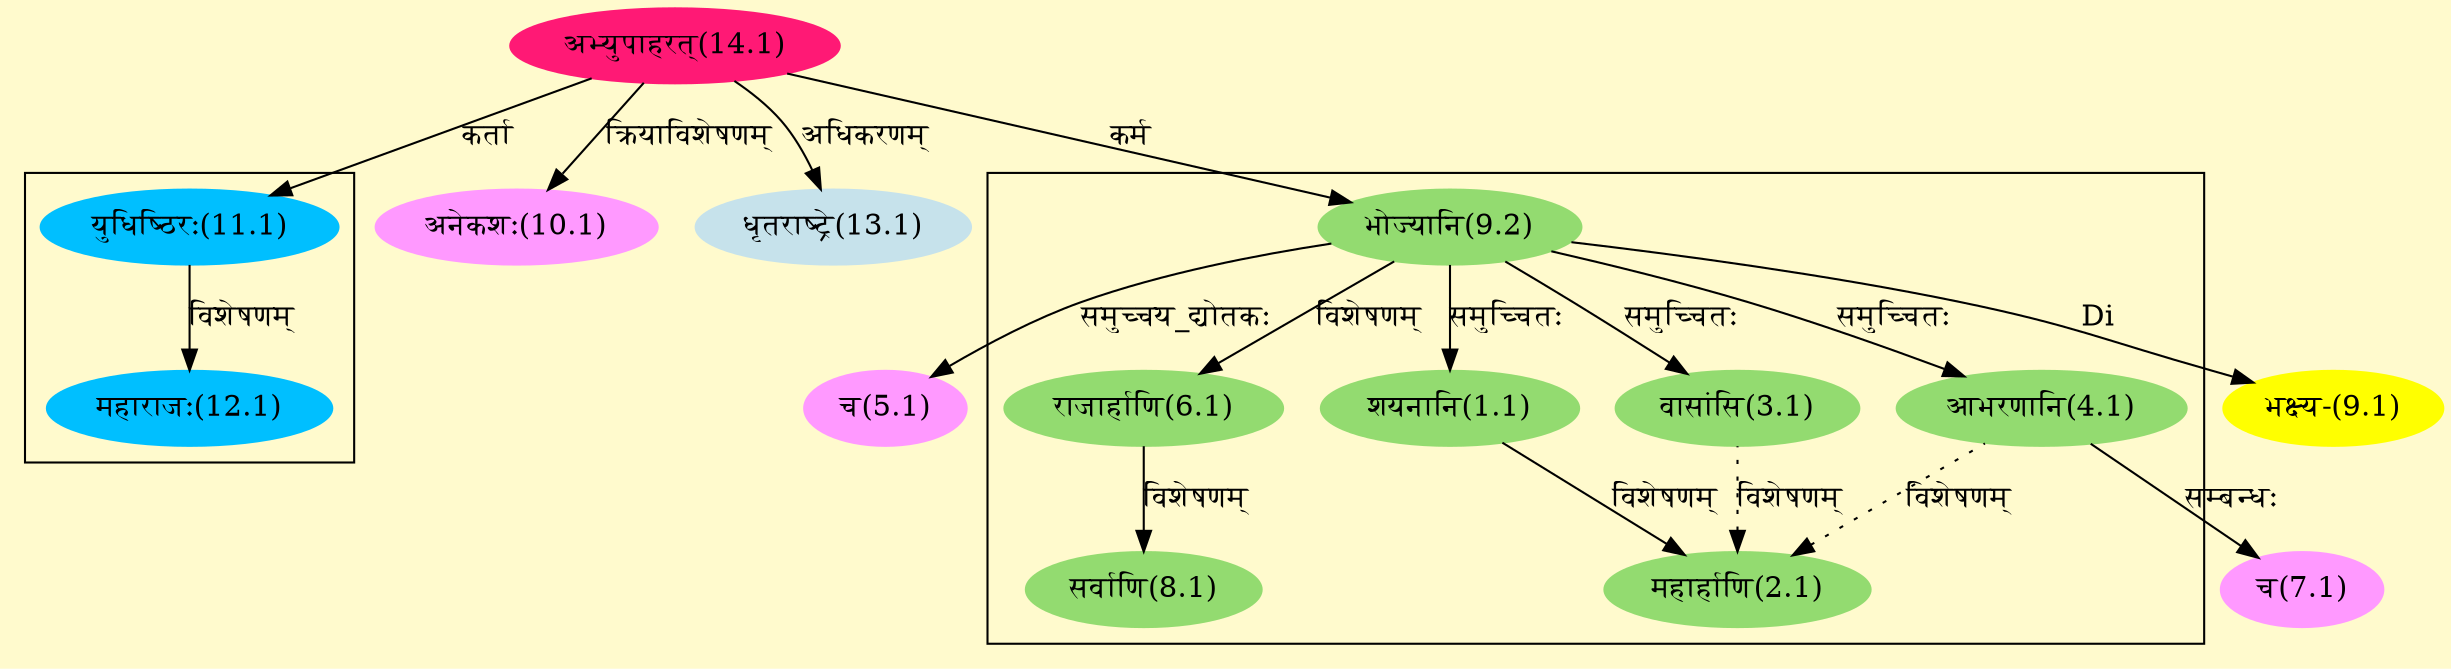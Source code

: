 digraph G{
rankdir=BT;
 compound=true;
 bgcolor="lemonchiffon1";

subgraph cluster_1{
Node1_1 [style=filled, color="#93DB70" label = "शयनानि(1.1)"]
Node9_2 [style=filled, color="#93DB70" label = "भोज्यानि(9.2)"]
Node2_1 [style=filled, color="#93DB70" label = "महार्हाणि(2.1)"]
Node3_1 [style=filled, color="#93DB70" label = "वासांसि(3.1)"]
Node4_1 [style=filled, color="#93DB70" label = "आभरणानि(4.1)"]
Node6_1 [style=filled, color="#93DB70" label = "राजार्हाणि(6.1)"]
Node8_1 [style=filled, color="#93DB70" label = "सर्वाणि(8.1)"]

}

subgraph cluster_2{
Node2_1 [style=filled, color="#93DB70" label = "महार्हाणि(2.1)"]
Node3_1 [style=filled, color="#93DB70" label = "वासांसि(3.1)"]

}

subgraph cluster_3{
Node2_1 [style=filled, color="#93DB70" label = "महार्हाणि(2.1)"]
Node4_1 [style=filled, color="#93DB70" label = "आभरणानि(4.1)"]

}

subgraph cluster_4{
Node12_1 [style=filled, color="#00BFFF" label = "महाराजः(12.1)"]
Node11_1 [style=filled, color="#00BFFF" label = "युधिष्ठिरः(11.1)"]

}
Node5_1 [style=filled, color="#FF99FF" label = "च(5.1)"]
Node9_2 [style=filled, color="#93DB70" label = "भोज्यानि(9.2)"]
Node7_1 [style=filled, color="#FF99FF" label = "च(7.1)"]
Node4_1 [style=filled, color="#93DB70" label = "आभरणानि(4.1)"]
Node9_1 [style=filled, color="#FFFF00" label = "भक्ष्य-(9.1)"]
Node14_1 [style=filled, color="#FF1975" label = "अभ्युपाहरत्(14.1)"]
Node10_1 [style=filled, color="#FF99FF" label = "अनेकशः(10.1)"]
Node11_1 [style=filled, color="#00BFFF" label = "युधिष्ठिरः(11.1)"]
Node13_1 [style=filled, color="#C6E2EB" label = "धृतराष्ट्रे(13.1)"]
/* Start of Relations section */

Node1_1 -> Node9_2 [  label="समुच्चितः"  dir="back" ]
Node2_1 -> Node1_1 [  label="विशेषणम्"  dir="back" ]
Node2_1 -> Node3_1 [ style=dotted label="विशेषणम्"  dir="back" ]
Node2_1 -> Node4_1 [ style=dotted label="विशेषणम्"  dir="back" ]
Node3_1 -> Node9_2 [  label="समुच्चितः"  dir="back" ]
Node4_1 -> Node9_2 [  label="समुच्चितः"  dir="back" ]
Node5_1 -> Node9_2 [  label="समुच्चय_द्योतकः"  dir="back" ]
Node6_1 -> Node9_2 [  label="विशेषणम्"  dir="back" ]
Node7_1 -> Node4_1 [  label="सम्बन्धः"  dir="back" ]
Node8_1 -> Node6_1 [  label="विशेषणम्"  dir="back" ]
Node9_1 -> Node9_2 [  label="Di"  dir="back" ]
Node9_2 -> Node14_1 [  label="कर्म"  dir="back" ]
Node10_1 -> Node14_1 [  label="क्रियाविशेषणम्"  dir="back" ]
Node11_1 -> Node14_1 [  label="कर्ता"  dir="back" ]
Node12_1 -> Node11_1 [  label="विशेषणम्"  dir="back" ]
Node13_1 -> Node14_1 [  label="अधिकरणम्"  dir="back" ]
}

